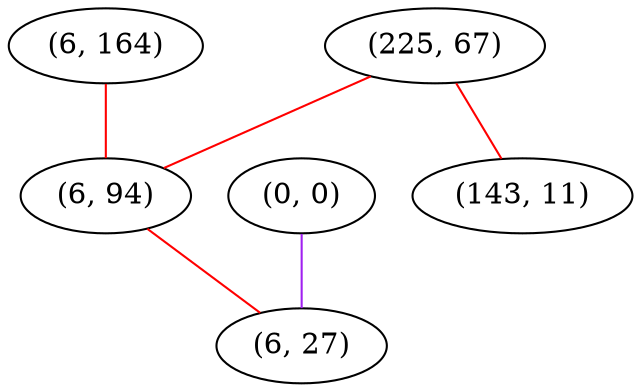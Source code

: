 graph "" {
"(6, 164)";
"(225, 67)";
"(6, 94)";
"(143, 11)";
"(0, 0)";
"(6, 27)";
"(6, 164)" -- "(6, 94)"  [color=red, key=0, weight=1];
"(225, 67)" -- "(143, 11)"  [color=red, key=0, weight=1];
"(225, 67)" -- "(6, 94)"  [color=red, key=0, weight=1];
"(6, 94)" -- "(6, 27)"  [color=red, key=0, weight=1];
"(0, 0)" -- "(6, 27)"  [color=purple, key=0, weight=4];
}
